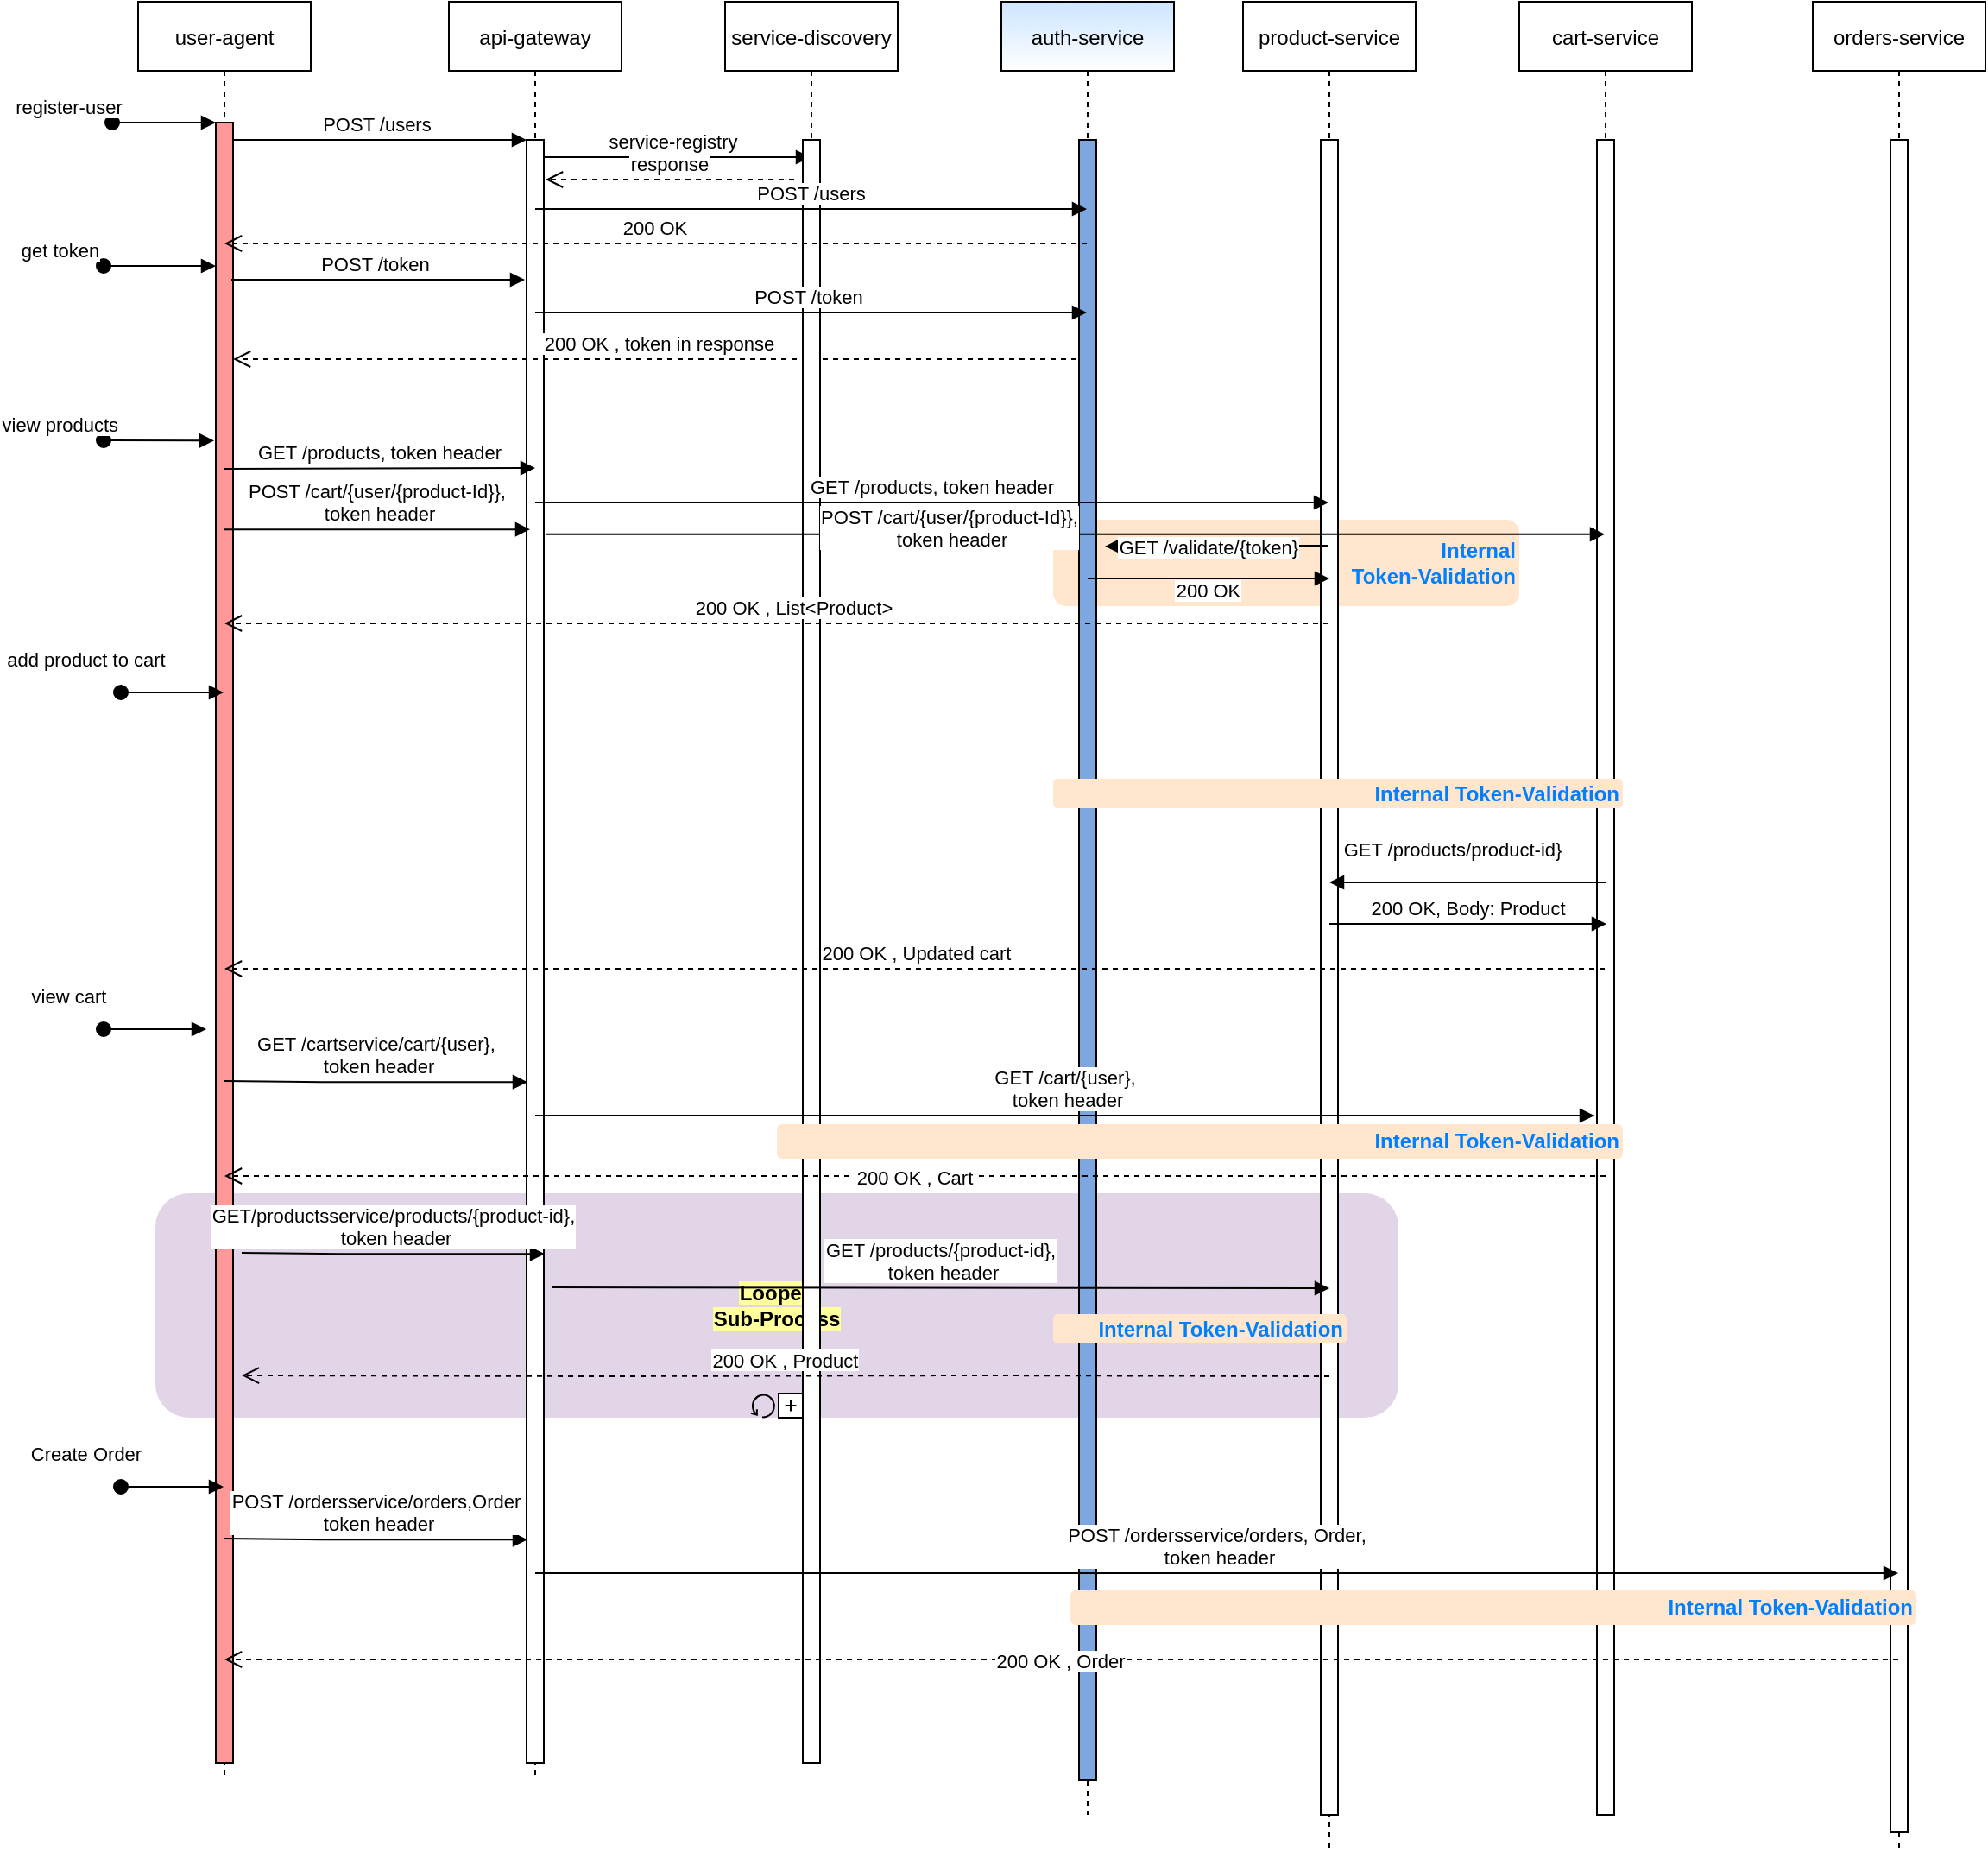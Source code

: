 <mxfile version="13.6.2" type="device"><diagram id="kgpKYQtTHZ0yAKxKKP6v" name="Page-1"><mxGraphModel dx="2272" dy="822" grid="1" gridSize="10" guides="1" tooltips="1" connect="1" arrows="1" fold="1" page="1" pageScale="1" pageWidth="850" pageHeight="1100" math="0" shadow="0"><root><mxCell id="0"/><mxCell id="1" parent="0"/><mxCell id="0YmwTWfJ1A-Dv3SQc45F-30" value="&lt;b&gt;&lt;font color=&quot;#007fff&quot;&gt;Internal &lt;br&gt;Token-Validation&lt;/font&gt;&lt;/b&gt;" style="rounded=1;whiteSpace=wrap;html=1;align=right;fillColor=#ffe6cc;strokeColor=none;" vertex="1" parent="1"><mxGeometry x="330" y="470" width="270" height="50" as="geometry"/></mxCell><mxCell id="0YmwTWfJ1A-Dv3SQc45F-17" value="&lt;b style=&quot;background-color: rgb(255 , 255 , 158)&quot;&gt;Looped&lt;br&gt;Sub-Process&lt;/b&gt;" style="html=1;whiteSpace=wrap;rounded=1;dropTarget=0;fillColor=#e1d5e7;strokeColor=none;" vertex="1" parent="1"><mxGeometry x="-190" y="860" width="720" height="130" as="geometry"/></mxCell><mxCell id="0YmwTWfJ1A-Dv3SQc45F-18" value="" style="html=1;shape=mxgraph.bpmn.loop;outlineConnect=0;" vertex="1" parent="0YmwTWfJ1A-Dv3SQc45F-17"><mxGeometry x="0.5" y="1" width="14" height="14" relative="1" as="geometry"><mxPoint x="-15" y="-14" as="offset"/></mxGeometry></mxCell><mxCell id="0YmwTWfJ1A-Dv3SQc45F-19" value="" style="html=1;shape=plus;" vertex="1" parent="0YmwTWfJ1A-Dv3SQc45F-17"><mxGeometry x="0.5" y="1" width="14" height="14" relative="1" as="geometry"><mxPoint x="1" y="-14" as="offset"/></mxGeometry></mxCell><mxCell id="9Uvjw-tSfNIo9jVJ35Cl-6" value="service-registry" style="verticalAlign=bottom;endArrow=block;shadow=0;strokeWidth=1;" parent="1" target="9Uvjw-tSfNIo9jVJ35Cl-1" edge="1"><mxGeometry relative="1" as="geometry"><mxPoint x="30" y="260.0" as="sourcePoint"/><mxPoint x="181" y="258" as="targetPoint"/></mxGeometry></mxCell><mxCell id="3nuBFxr9cyL0pnOWT2aG-1" value="user-agent" style="shape=umlLifeline;perimeter=lifelinePerimeter;container=1;collapsible=0;recursiveResize=0;rounded=0;shadow=0;strokeWidth=1;" parent="1" vertex="1"><mxGeometry x="-200" y="170" width="100" height="1030" as="geometry"/></mxCell><mxCell id="3nuBFxr9cyL0pnOWT2aG-2" value="" style="points=[];perimeter=orthogonalPerimeter;rounded=0;shadow=0;strokeWidth=1;fillColor=#FF9999;" parent="3nuBFxr9cyL0pnOWT2aG-1" vertex="1"><mxGeometry x="45" y="70" width="10" height="950" as="geometry"/></mxCell><mxCell id="3nuBFxr9cyL0pnOWT2aG-3" value="register-user" style="verticalAlign=bottom;startArrow=oval;endArrow=block;startSize=8;shadow=0;strokeWidth=1;" parent="3nuBFxr9cyL0pnOWT2aG-1" target="3nuBFxr9cyL0pnOWT2aG-2" edge="1"><mxGeometry x="-1" y="-25" relative="1" as="geometry"><mxPoint x="-15" y="70" as="sourcePoint"/><mxPoint x="-25" y="-25" as="offset"/></mxGeometry></mxCell><mxCell id="3nuBFxr9cyL0pnOWT2aG-5" value="api-gateway" style="shape=umlLifeline;perimeter=lifelinePerimeter;container=1;collapsible=0;recursiveResize=0;rounded=0;shadow=0;strokeWidth=1;" parent="1" vertex="1"><mxGeometry x="-20" y="170" width="100" height="1030" as="geometry"/></mxCell><mxCell id="3nuBFxr9cyL0pnOWT2aG-6" value="" style="points=[];perimeter=orthogonalPerimeter;rounded=0;shadow=0;strokeWidth=1;" parent="3nuBFxr9cyL0pnOWT2aG-5" vertex="1"><mxGeometry x="45" y="80" width="10" height="940" as="geometry"/></mxCell><mxCell id="3nuBFxr9cyL0pnOWT2aG-7" value="200 OK , token in response" style="verticalAlign=bottom;endArrow=open;dashed=1;endSize=8;shadow=0;strokeWidth=1;" parent="1" edge="1"><mxGeometry relative="1" as="geometry"><mxPoint x="-145" y="377" as="targetPoint"/><mxPoint x="349.5" y="377" as="sourcePoint"/><Array as="points"><mxPoint x="120" y="377"/></Array></mxGeometry></mxCell><mxCell id="3nuBFxr9cyL0pnOWT2aG-8" value="POST /users " style="verticalAlign=bottom;endArrow=block;entryX=0;entryY=0;shadow=0;strokeWidth=1;" parent="1" source="3nuBFxr9cyL0pnOWT2aG-2" target="3nuBFxr9cyL0pnOWT2aG-6" edge="1"><mxGeometry relative="1" as="geometry"><mxPoint x="-45" y="250" as="sourcePoint"/></mxGeometry></mxCell><mxCell id="9Uvjw-tSfNIo9jVJ35Cl-1" value="service-discovery" style="shape=umlLifeline;perimeter=lifelinePerimeter;container=1;collapsible=0;recursiveResize=0;rounded=0;shadow=0;strokeWidth=1;" parent="1" vertex="1"><mxGeometry x="140" y="170" width="100" height="1020" as="geometry"/></mxCell><mxCell id="9Uvjw-tSfNIo9jVJ35Cl-2" value="" style="points=[];perimeter=orthogonalPerimeter;rounded=0;shadow=0;strokeWidth=1;" parent="9Uvjw-tSfNIo9jVJ35Cl-1" vertex="1"><mxGeometry x="45" y="80" width="10" height="940" as="geometry"/></mxCell><mxCell id="9Uvjw-tSfNIo9jVJ35Cl-3" value="auth-service" style="shape=umlLifeline;perimeter=lifelinePerimeter;container=1;collapsible=0;recursiveResize=0;rounded=0;shadow=0;strokeWidth=1;fillColor=#CCE5FF;gradientColor=#ffffff;" parent="1" vertex="1"><mxGeometry x="300" y="170" width="100" height="1050" as="geometry"/></mxCell><mxCell id="9Uvjw-tSfNIo9jVJ35Cl-4" value="" style="points=[];perimeter=orthogonalPerimeter;rounded=0;shadow=0;strokeWidth=1;fillColor=#7EA6E0;" parent="9Uvjw-tSfNIo9jVJ35Cl-3" vertex="1"><mxGeometry x="45" y="80" width="10" height="950" as="geometry"/></mxCell><mxCell id="9Uvjw-tSfNIo9jVJ35Cl-5" value="200 OK" style="verticalAlign=bottom;endArrow=open;dashed=1;endSize=8;shadow=0;strokeWidth=1;" parent="1" source="9Uvjw-tSfNIo9jVJ35Cl-3" edge="1"><mxGeometry relative="1" as="geometry"><mxPoint x="-150" y="310.0" as="targetPoint"/><mxPoint x="20" y="310.0" as="sourcePoint"/></mxGeometry></mxCell><mxCell id="9Uvjw-tSfNIo9jVJ35Cl-7" value="response" style="verticalAlign=bottom;endArrow=open;dashed=1;endSize=8;shadow=0;strokeWidth=1;" parent="1" edge="1"><mxGeometry relative="1" as="geometry"><mxPoint x="36" y="273.0" as="targetPoint"/><mxPoint x="180" y="273" as="sourcePoint"/></mxGeometry></mxCell><mxCell id="9Uvjw-tSfNIo9jVJ35Cl-8" value="POST /users" style="verticalAlign=bottom;endArrow=block;shadow=0;strokeWidth=1;" parent="1" target="9Uvjw-tSfNIo9jVJ35Cl-3" edge="1"><mxGeometry x="0.002" relative="1" as="geometry"><mxPoint x="30" y="290.0" as="sourcePoint"/><mxPoint x="200" y="290.0" as="targetPoint"/><mxPoint as="offset"/></mxGeometry></mxCell><mxCell id="9Uvjw-tSfNIo9jVJ35Cl-12" value="POST /token " style="verticalAlign=bottom;endArrow=block;entryX=0;entryY=0;shadow=0;strokeWidth=1;" parent="1" edge="1"><mxGeometry relative="1" as="geometry"><mxPoint x="-146" y="331.0" as="sourcePoint"/><mxPoint x="24" y="331.0" as="targetPoint"/></mxGeometry></mxCell><mxCell id="9Uvjw-tSfNIo9jVJ35Cl-14" value="get token" style="verticalAlign=bottom;startArrow=oval;endArrow=block;startSize=8;shadow=0;strokeWidth=1;" parent="1" target="3nuBFxr9cyL0pnOWT2aG-2" edge="1"><mxGeometry x="-1" y="-25" relative="1" as="geometry"><mxPoint x="-220" y="323" as="sourcePoint"/><mxPoint x="-145" y="250" as="targetPoint"/><mxPoint x="-25" y="-25" as="offset"/></mxGeometry></mxCell><mxCell id="9Uvjw-tSfNIo9jVJ35Cl-15" value="product-service" style="shape=umlLifeline;perimeter=lifelinePerimeter;container=1;collapsible=0;recursiveResize=0;rounded=0;shadow=0;strokeWidth=1;" parent="1" vertex="1"><mxGeometry x="440" y="170" width="100" height="1070" as="geometry"/></mxCell><mxCell id="9Uvjw-tSfNIo9jVJ35Cl-16" value="" style="points=[];perimeter=orthogonalPerimeter;rounded=0;shadow=0;strokeWidth=1;" parent="9Uvjw-tSfNIo9jVJ35Cl-15" vertex="1"><mxGeometry x="45" y="80" width="10" height="970" as="geometry"/></mxCell><mxCell id="9Uvjw-tSfNIo9jVJ35Cl-25" value="200 OK" style="verticalAlign=bottom;endArrow=block;shadow=0;strokeWidth=1;" parent="9Uvjw-tSfNIo9jVJ35Cl-15" edge="1"><mxGeometry y="-16" relative="1" as="geometry"><mxPoint x="-90" y="334" as="sourcePoint"/><mxPoint x="50" y="334" as="targetPoint"/><mxPoint as="offset"/></mxGeometry></mxCell><mxCell id="9Uvjw-tSfNIo9jVJ35Cl-17" value="view products" style="verticalAlign=bottom;startArrow=oval;endArrow=block;startSize=8;shadow=0;strokeWidth=1;entryX=-0.1;entryY=0.42;entryDx=0;entryDy=0;entryPerimeter=0;" parent="1" edge="1"><mxGeometry x="-1" y="-25" relative="1" as="geometry"><mxPoint x="-220" y="424" as="sourcePoint"/><mxPoint x="-156" y="424.2" as="targetPoint"/><mxPoint x="-25" y="-25" as="offset"/></mxGeometry></mxCell><mxCell id="9Uvjw-tSfNIo9jVJ35Cl-18" value="GET /products, token header" style="verticalAlign=bottom;endArrow=block;entryX=0;entryY=0;shadow=0;strokeWidth=1;exitX=0.5;exitY=0.211;exitDx=0;exitDy=0;exitPerimeter=0;" parent="1" edge="1" source="3nuBFxr9cyL0pnOWT2aG-2"><mxGeometry relative="1" as="geometry"><mxPoint x="-140" y="440" as="sourcePoint"/><mxPoint x="30" y="440" as="targetPoint"/></mxGeometry></mxCell><mxCell id="9Uvjw-tSfNIo9jVJ35Cl-21" value="POST /token " style="verticalAlign=bottom;endArrow=block;shadow=0;strokeWidth=1;" parent="1" target="9Uvjw-tSfNIo9jVJ35Cl-3" edge="1"><mxGeometry relative="1" as="geometry"><mxPoint x="30" y="350" as="sourcePoint"/><mxPoint x="200" y="350" as="targetPoint"/></mxGeometry></mxCell><mxCell id="9Uvjw-tSfNIo9jVJ35Cl-22" value="GET /products, token header" style="verticalAlign=bottom;endArrow=block;shadow=0;strokeWidth=1;" parent="1" target="9Uvjw-tSfNIo9jVJ35Cl-15" edge="1"><mxGeometry relative="1" as="geometry"><mxPoint x="30" y="460" as="sourcePoint"/><mxPoint x="190" y="460" as="targetPoint"/></mxGeometry></mxCell><mxCell id="9Uvjw-tSfNIo9jVJ35Cl-26" value="200 OK , List&lt;Product&gt;" style="verticalAlign=bottom;endArrow=open;dashed=1;endSize=8;shadow=0;strokeWidth=1;" parent="1" source="9Uvjw-tSfNIo9jVJ35Cl-15" edge="1"><mxGeometry x="0.171" y="-65" relative="1" as="geometry"><mxPoint x="-150" y="530" as="targetPoint"/><mxPoint x="344.5" y="530" as="sourcePoint"/><Array as="points"><mxPoint x="115" y="530"/></Array><mxPoint x="65" y="65" as="offset"/></mxGeometry></mxCell><mxCell id="0YmwTWfJ1A-Dv3SQc45F-2" value="add product to cart" style="verticalAlign=bottom;startArrow=oval;endArrow=block;startSize=8;shadow=0;strokeWidth=1;" edge="1" parent="1" target="3nuBFxr9cyL0pnOWT2aG-1"><mxGeometry x="-1" y="22" relative="1" as="geometry"><mxPoint x="-210" y="570" as="sourcePoint"/><mxPoint x="-146" y="434.2" as="targetPoint"/><mxPoint x="-20" y="12" as="offset"/></mxGeometry></mxCell><mxCell id="0YmwTWfJ1A-Dv3SQc45F-3" value="POST /cart/{user/{product-Id}},&#10; token header" style="verticalAlign=bottom;endArrow=block;shadow=0;strokeWidth=1;entryX=0.2;entryY=0.24;entryDx=0;entryDy=0;entryPerimeter=0;" edge="1" parent="1" source="3nuBFxr9cyL0pnOWT2aG-1" target="3nuBFxr9cyL0pnOWT2aG-6"><mxGeometry relative="1" as="geometry"><mxPoint x="-130" y="450" as="sourcePoint"/><mxPoint x="40" y="450" as="targetPoint"/><Array as="points"/></mxGeometry></mxCell><mxCell id="0YmwTWfJ1A-Dv3SQc45F-4" value="cart-service" style="shape=umlLifeline;perimeter=lifelinePerimeter;container=1;collapsible=0;recursiveResize=0;rounded=0;shadow=0;strokeWidth=1;" vertex="1" parent="1"><mxGeometry x="600" y="170" width="100" height="1050" as="geometry"/></mxCell><mxCell id="0YmwTWfJ1A-Dv3SQc45F-5" value="" style="points=[];perimeter=orthogonalPerimeter;rounded=0;shadow=0;strokeWidth=1;" vertex="1" parent="0YmwTWfJ1A-Dv3SQc45F-4"><mxGeometry x="45" y="80" width="10" height="970" as="geometry"/></mxCell><mxCell id="0YmwTWfJ1A-Dv3SQc45F-7" value="POST /cart/{user/{product-Id}},&#10; token header" style="verticalAlign=bottom;endArrow=block;shadow=0;strokeWidth=1;exitX=1.1;exitY=0.243;exitDx=0;exitDy=0;exitPerimeter=0;" edge="1" parent="1" source="3nuBFxr9cyL0pnOWT2aG-6" target="0YmwTWfJ1A-Dv3SQc45F-4"><mxGeometry x="-0.237" y="-12" relative="1" as="geometry"><mxPoint x="26" y="600" as="sourcePoint"/><mxPoint x="213.5" y="600.0" as="targetPoint"/><mxPoint as="offset"/></mxGeometry></mxCell><mxCell id="0YmwTWfJ1A-Dv3SQc45F-10" value="200 OK, Body: Product" style="verticalAlign=bottom;endArrow=block;shadow=0;strokeWidth=1;" edge="1" parent="1"><mxGeometry relative="1" as="geometry"><mxPoint x="490" y="704" as="sourcePoint"/><mxPoint x="650.5" y="704" as="targetPoint"/></mxGeometry></mxCell><mxCell id="0YmwTWfJ1A-Dv3SQc45F-11" value="GET /products/product-id}" style="verticalAlign=bottom;endArrow=block;shadow=0;strokeWidth=1;" edge="1" parent="1"><mxGeometry x="0.119" y="-10" relative="1" as="geometry"><mxPoint x="650" y="680" as="sourcePoint"/><mxPoint x="490" y="680" as="targetPoint"/><Array as="points"><mxPoint x="560.5" y="680"/></Array><mxPoint x="1" as="offset"/></mxGeometry></mxCell><mxCell id="0YmwTWfJ1A-Dv3SQc45F-12" value="200 OK , Updated cart" style="verticalAlign=bottom;endArrow=open;dashed=1;endSize=8;shadow=0;strokeWidth=1;" edge="1" parent="1" target="3nuBFxr9cyL0pnOWT2aG-1"><mxGeometry x="-0.001" relative="1" as="geometry"><mxPoint x="10" y="730" as="targetPoint"/><mxPoint x="649.5" y="730" as="sourcePoint"/><Array as="points"><mxPoint x="275" y="730"/></Array><mxPoint x="1" as="offset"/></mxGeometry></mxCell><mxCell id="0YmwTWfJ1A-Dv3SQc45F-13" value="view cart" style="verticalAlign=bottom;startArrow=oval;endArrow=block;startSize=8;shadow=0;strokeWidth=1;" edge="1" parent="1"><mxGeometry x="-1" y="22" relative="1" as="geometry"><mxPoint x="-220" y="765" as="sourcePoint"/><mxPoint x="-160.5" y="765" as="targetPoint"/><mxPoint x="-20" y="12" as="offset"/></mxGeometry></mxCell><mxCell id="0YmwTWfJ1A-Dv3SQc45F-14" value="GET /cartservice/cart/{user},&#10; token header" style="verticalAlign=bottom;endArrow=block;shadow=0;strokeWidth=1;exitX=0.9;exitY=0.239;exitDx=0;exitDy=0;exitPerimeter=0;" edge="1" parent="1"><mxGeometry relative="1" as="geometry"><mxPoint x="-150" y="795.0" as="sourcePoint"/><mxPoint x="25.5" y="795.62" as="targetPoint"/><Array as="points"><mxPoint x="-94" y="795.62"/></Array></mxGeometry></mxCell><mxCell id="0YmwTWfJ1A-Dv3SQc45F-15" value="GET /cart/{user},&#10; token header" style="verticalAlign=bottom;endArrow=block;shadow=0;strokeWidth=1;exitX=1.1;exitY=0.243;exitDx=0;exitDy=0;exitPerimeter=0;" edge="1" parent="1"><mxGeometry relative="1" as="geometry"><mxPoint x="30" y="815.0" as="sourcePoint"/><mxPoint x="643.5" y="815.0" as="targetPoint"/></mxGeometry></mxCell><mxCell id="0YmwTWfJ1A-Dv3SQc45F-16" value="200 OK , Cart" style="verticalAlign=bottom;endArrow=open;dashed=1;endSize=8;shadow=0;strokeWidth=1;" edge="1" parent="1"><mxGeometry y="10" relative="1" as="geometry"><mxPoint x="-150" y="850" as="targetPoint"/><mxPoint x="650" y="850" as="sourcePoint"/><Array as="points"><mxPoint x="275.5" y="850"/></Array><mxPoint as="offset"/></mxGeometry></mxCell><mxCell id="0YmwTWfJ1A-Dv3SQc45F-26" value="GET/productsservice/products/{product-id},&#10; token header" style="verticalAlign=bottom;endArrow=block;shadow=0;strokeWidth=1;exitX=0.9;exitY=0.239;exitDx=0;exitDy=0;exitPerimeter=0;" edge="1" parent="1"><mxGeometry relative="1" as="geometry"><mxPoint x="-140" y="894.5" as="sourcePoint"/><mxPoint x="35.5" y="895.12" as="targetPoint"/><Array as="points"><mxPoint x="-84" y="895.12"/></Array></mxGeometry></mxCell><mxCell id="0YmwTWfJ1A-Dv3SQc45F-27" value="GET /products/{product-id},&#10; token header" style="verticalAlign=bottom;endArrow=block;shadow=0;strokeWidth=1;exitX=1.1;exitY=0.243;exitDx=0;exitDy=0;exitPerimeter=0;" edge="1" parent="1"><mxGeometry relative="1" as="geometry"><mxPoint x="40" y="914.5" as="sourcePoint"/><mxPoint x="490" y="915" as="targetPoint"/></mxGeometry></mxCell><mxCell id="0YmwTWfJ1A-Dv3SQc45F-28" value="200 OK , Product" style="verticalAlign=bottom;endArrow=open;dashed=1;endSize=8;shadow=0;strokeWidth=1;" edge="1" parent="1"><mxGeometry relative="1" as="geometry"><mxPoint x="-140" y="965.5" as="targetPoint"/><mxPoint x="490" y="966" as="sourcePoint"/><Array as="points"><mxPoint x="285.5" y="965.5"/><mxPoint x="70" y="966"/></Array><mxPoint as="offset"/></mxGeometry></mxCell><mxCell id="0YmwTWfJ1A-Dv3SQc45F-32" value="GET /validate/{token}" style="verticalAlign=bottom;endArrow=block;shadow=0;strokeWidth=1;entryX=1.5;entryY=0.16;entryDx=0;entryDy=0;entryPerimeter=0;" edge="1" parent="1"><mxGeometry x="0.382" y="22" relative="1" as="geometry"><mxPoint x="489.5" y="485" as="sourcePoint"/><mxPoint x="360" y="485.4" as="targetPoint"/><Array as="points"><mxPoint x="400" y="485"/></Array><mxPoint x="20" y="-12" as="offset"/></mxGeometry></mxCell><mxCell id="0YmwTWfJ1A-Dv3SQc45F-33" value="&lt;b&gt;&lt;font color=&quot;#007fff&quot;&gt;Internal Token-Validation&lt;/font&gt;&lt;/b&gt;" style="rounded=1;whiteSpace=wrap;html=1;align=right;fillColor=#ffe6cc;strokeColor=none;" vertex="1" parent="1"><mxGeometry x="330" y="620" width="330" height="17" as="geometry"/></mxCell><mxCell id="0YmwTWfJ1A-Dv3SQc45F-35" value="&lt;b&gt;&lt;font color=&quot;#007fff&quot;&gt;Internal Token-Validation&lt;/font&gt;&lt;/b&gt;" style="rounded=1;whiteSpace=wrap;html=1;align=right;fillColor=#ffe6cc;strokeColor=none;" vertex="1" parent="1"><mxGeometry x="170" y="820" width="490" height="20" as="geometry"/></mxCell><mxCell id="0YmwTWfJ1A-Dv3SQc45F-36" value="&lt;b&gt;&lt;font color=&quot;#007fff&quot;&gt;Internal Token-Validation&lt;/font&gt;&lt;/b&gt;" style="rounded=1;whiteSpace=wrap;html=1;align=right;fillColor=#ffe6cc;strokeColor=none;" vertex="1" parent="1"><mxGeometry x="330" y="930" width="170" height="17" as="geometry"/></mxCell><mxCell id="0YmwTWfJ1A-Dv3SQc45F-37" value="Create Order" style="verticalAlign=bottom;startArrow=oval;endArrow=block;startSize=8;shadow=0;strokeWidth=1;" edge="1" parent="1"><mxGeometry x="-1" y="22" relative="1" as="geometry"><mxPoint x="-210" y="1030" as="sourcePoint"/><mxPoint x="-150.5" y="1030" as="targetPoint"/><mxPoint x="-20" y="12" as="offset"/></mxGeometry></mxCell><mxCell id="0YmwTWfJ1A-Dv3SQc45F-38" value="orders-service" style="shape=umlLifeline;perimeter=lifelinePerimeter;container=1;collapsible=0;recursiveResize=0;rounded=0;shadow=0;strokeWidth=1;" vertex="1" parent="1"><mxGeometry x="770" y="170" width="100" height="1070" as="geometry"/></mxCell><mxCell id="0YmwTWfJ1A-Dv3SQc45F-39" value="" style="points=[];perimeter=orthogonalPerimeter;rounded=0;shadow=0;strokeWidth=1;" vertex="1" parent="0YmwTWfJ1A-Dv3SQc45F-38"><mxGeometry x="45" y="80" width="10" height="980" as="geometry"/></mxCell><mxCell id="0YmwTWfJ1A-Dv3SQc45F-41" value="POST /ordersservice/orders,Order&#10; token header" style="verticalAlign=bottom;endArrow=block;shadow=0;strokeWidth=1;exitX=0.9;exitY=0.239;exitDx=0;exitDy=0;exitPerimeter=0;" edge="1" parent="1"><mxGeometry relative="1" as="geometry"><mxPoint x="-150" y="1060" as="sourcePoint"/><mxPoint x="25.5" y="1060.62" as="targetPoint"/><Array as="points"><mxPoint x="-94" y="1060.62"/></Array></mxGeometry></mxCell><mxCell id="0YmwTWfJ1A-Dv3SQc45F-42" value="POST /ordersservice/orders, Order,&#10; token header" style="verticalAlign=bottom;endArrow=block;shadow=0;strokeWidth=1;exitX=1.1;exitY=0.243;exitDx=0;exitDy=0;exitPerimeter=0;" edge="1" parent="1" target="0YmwTWfJ1A-Dv3SQc45F-38"><mxGeometry relative="1" as="geometry"><mxPoint x="30" y="1080" as="sourcePoint"/><mxPoint x="643.5" y="1080" as="targetPoint"/></mxGeometry></mxCell><mxCell id="0YmwTWfJ1A-Dv3SQc45F-43" value="&lt;b&gt;&lt;font color=&quot;#007fff&quot;&gt;Internal Token-Validation&lt;/font&gt;&lt;/b&gt;" style="rounded=1;whiteSpace=wrap;html=1;align=right;fillColor=#ffe6cc;strokeColor=none;" vertex="1" parent="1"><mxGeometry x="340" y="1090" width="490" height="20" as="geometry"/></mxCell><mxCell id="0YmwTWfJ1A-Dv3SQc45F-45" value="200 OK , Order" style="verticalAlign=bottom;endArrow=open;dashed=1;endSize=8;shadow=0;strokeWidth=1;" edge="1" parent="1" source="0YmwTWfJ1A-Dv3SQc45F-38"><mxGeometry y="10" relative="1" as="geometry"><mxPoint x="-150" y="1130" as="targetPoint"/><mxPoint x="650" y="1130" as="sourcePoint"/><Array as="points"><mxPoint x="275.5" y="1130"/></Array><mxPoint as="offset"/></mxGeometry></mxCell></root></mxGraphModel></diagram></mxfile>